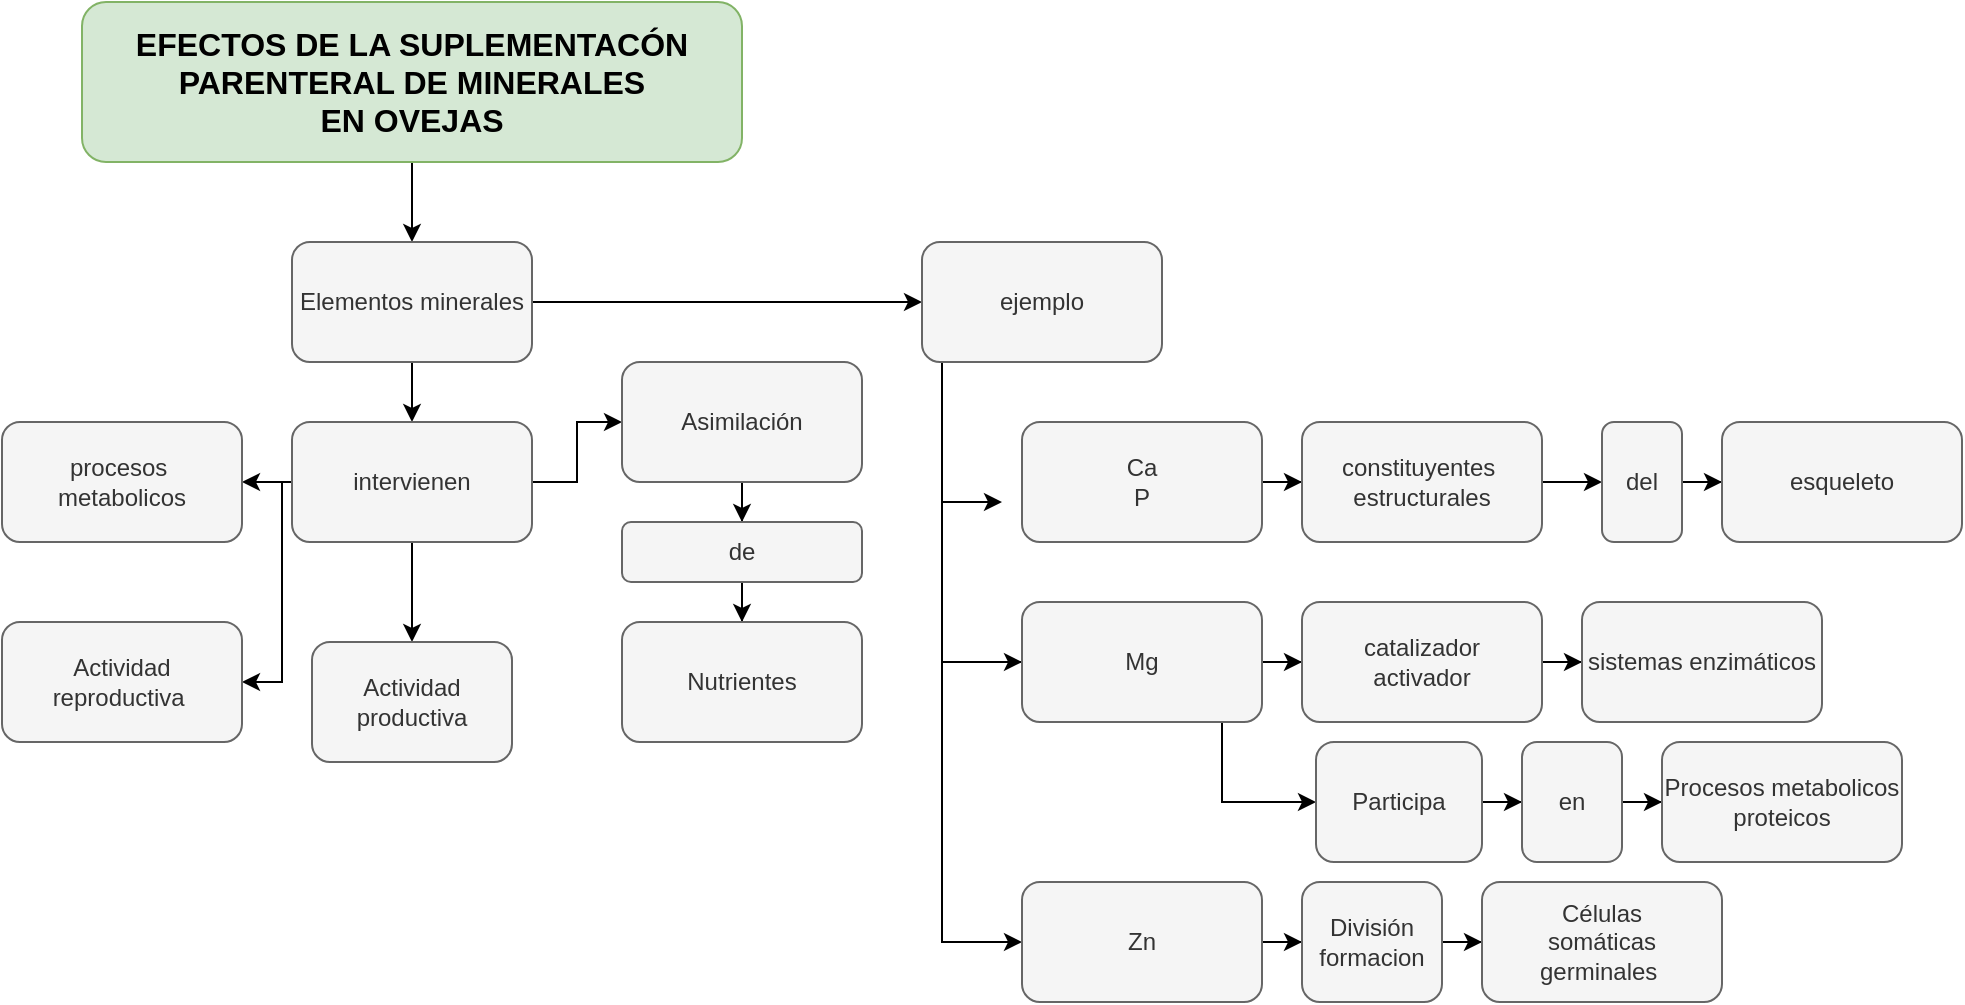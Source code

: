 <mxfile version="13.7.3" type="github">
  <diagram id="lT61E3lzWkeddvSnfBq3" name="Página-1">
    <mxGraphModel dx="868" dy="482" grid="1" gridSize="10" guides="1" tooltips="1" connect="1" arrows="1" fold="1" page="1" pageScale="1" pageWidth="827" pageHeight="1169" math="0" shadow="0">
      <root>
        <mxCell id="0" />
        <mxCell id="1" parent="0" />
        <mxCell id="2gfPZMOfzQ_g1YUWLq3s-4" value="" style="edgeStyle=orthogonalEdgeStyle;rounded=0;orthogonalLoop=1;jettySize=auto;html=1;" edge="1" parent="1" source="2gfPZMOfzQ_g1YUWLq3s-2" target="2gfPZMOfzQ_g1YUWLq3s-3">
          <mxGeometry relative="1" as="geometry" />
        </mxCell>
        <mxCell id="2gfPZMOfzQ_g1YUWLq3s-2" value="&lt;font style=&quot;font-size: 16px&quot;&gt;&lt;b&gt;EFECTOS DE LA SUPLEMENTACÓN PARENTERAL DE MINERALES EN&amp;nbsp;&lt;/b&gt;&lt;/font&gt;&lt;span style=&quot;font-size: 16px&quot;&gt;&lt;b&gt;OVEJAS&lt;/b&gt;&lt;/span&gt;" style="rounded=1;whiteSpace=wrap;html=1;fillColor=#d5e8d4;strokeColor=#82b366;" vertex="1" parent="1">
          <mxGeometry x="210" y="180" width="330" height="80" as="geometry" />
        </mxCell>
        <mxCell id="2gfPZMOfzQ_g1YUWLq3s-6" value="" style="edgeStyle=orthogonalEdgeStyle;rounded=0;orthogonalLoop=1;jettySize=auto;html=1;" edge="1" parent="1" source="2gfPZMOfzQ_g1YUWLq3s-3" target="2gfPZMOfzQ_g1YUWLq3s-5">
          <mxGeometry relative="1" as="geometry" />
        </mxCell>
        <mxCell id="2gfPZMOfzQ_g1YUWLq3s-22" value="" style="edgeStyle=orthogonalEdgeStyle;rounded=0;orthogonalLoop=1;jettySize=auto;html=1;" edge="1" parent="1" source="2gfPZMOfzQ_g1YUWLq3s-3" target="2gfPZMOfzQ_g1YUWLq3s-21">
          <mxGeometry relative="1" as="geometry" />
        </mxCell>
        <mxCell id="2gfPZMOfzQ_g1YUWLq3s-3" value="Elementos minerales" style="whiteSpace=wrap;html=1;rounded=1;fillColor=#f5f5f5;strokeColor=#666666;fontColor=#333333;" vertex="1" parent="1">
          <mxGeometry x="315" y="300" width="120" height="60" as="geometry" />
        </mxCell>
        <mxCell id="2gfPZMOfzQ_g1YUWLq3s-8" value="" style="edgeStyle=orthogonalEdgeStyle;rounded=0;orthogonalLoop=1;jettySize=auto;html=1;" edge="1" parent="1" source="2gfPZMOfzQ_g1YUWLq3s-5" target="2gfPZMOfzQ_g1YUWLq3s-7">
          <mxGeometry relative="1" as="geometry" />
        </mxCell>
        <mxCell id="2gfPZMOfzQ_g1YUWLq3s-11" value="" style="edgeStyle=orthogonalEdgeStyle;rounded=0;orthogonalLoop=1;jettySize=auto;html=1;" edge="1" parent="1" source="2gfPZMOfzQ_g1YUWLq3s-5" target="2gfPZMOfzQ_g1YUWLq3s-10">
          <mxGeometry relative="1" as="geometry">
            <Array as="points">
              <mxPoint x="310" y="420" />
              <mxPoint x="310" y="520" />
            </Array>
          </mxGeometry>
        </mxCell>
        <mxCell id="2gfPZMOfzQ_g1YUWLq3s-13" value="" style="edgeStyle=orthogonalEdgeStyle;rounded=0;orthogonalLoop=1;jettySize=auto;html=1;" edge="1" parent="1" source="2gfPZMOfzQ_g1YUWLq3s-5" target="2gfPZMOfzQ_g1YUWLq3s-12">
          <mxGeometry relative="1" as="geometry">
            <Array as="points">
              <mxPoint x="375" y="490" />
              <mxPoint x="375" y="490" />
            </Array>
          </mxGeometry>
        </mxCell>
        <mxCell id="2gfPZMOfzQ_g1YUWLq3s-15" value="" style="edgeStyle=orthogonalEdgeStyle;rounded=0;orthogonalLoop=1;jettySize=auto;html=1;" edge="1" parent="1" source="2gfPZMOfzQ_g1YUWLq3s-5" target="2gfPZMOfzQ_g1YUWLq3s-14">
          <mxGeometry relative="1" as="geometry" />
        </mxCell>
        <mxCell id="2gfPZMOfzQ_g1YUWLq3s-5" value="intervienen" style="whiteSpace=wrap;html=1;rounded=1;fontColor=#333333;strokeColor=#666666;fillColor=#f5f5f5;" vertex="1" parent="1">
          <mxGeometry x="315" y="390" width="120" height="60" as="geometry" />
        </mxCell>
        <mxCell id="2gfPZMOfzQ_g1YUWLq3s-7" value="procesos&amp;nbsp; metabolicos" style="whiteSpace=wrap;html=1;rounded=1;fontColor=#333333;strokeColor=#666666;fillColor=#f5f5f5;" vertex="1" parent="1">
          <mxGeometry x="170" y="390" width="120" height="60" as="geometry" />
        </mxCell>
        <mxCell id="2gfPZMOfzQ_g1YUWLq3s-10" value="Actividad reproductiva&amp;nbsp;" style="whiteSpace=wrap;html=1;rounded=1;fontColor=#333333;strokeColor=#666666;fillColor=#f5f5f5;" vertex="1" parent="1">
          <mxGeometry x="170" y="490" width="120" height="60" as="geometry" />
        </mxCell>
        <mxCell id="2gfPZMOfzQ_g1YUWLq3s-12" value="Actividad &lt;br&gt;productiva" style="whiteSpace=wrap;html=1;rounded=1;fontColor=#333333;strokeColor=#666666;fillColor=#f5f5f5;" vertex="1" parent="1">
          <mxGeometry x="325" y="500" width="100" height="60" as="geometry" />
        </mxCell>
        <mxCell id="2gfPZMOfzQ_g1YUWLq3s-17" value="" style="edgeStyle=orthogonalEdgeStyle;rounded=0;orthogonalLoop=1;jettySize=auto;html=1;" edge="1" parent="1" source="2gfPZMOfzQ_g1YUWLq3s-14" target="2gfPZMOfzQ_g1YUWLq3s-16">
          <mxGeometry relative="1" as="geometry" />
        </mxCell>
        <mxCell id="2gfPZMOfzQ_g1YUWLq3s-14" value="Asimilación" style="whiteSpace=wrap;html=1;rounded=1;fontColor=#333333;strokeColor=#666666;fillColor=#f5f5f5;" vertex="1" parent="1">
          <mxGeometry x="480" y="360" width="120" height="60" as="geometry" />
        </mxCell>
        <mxCell id="2gfPZMOfzQ_g1YUWLq3s-19" value="" style="edgeStyle=orthogonalEdgeStyle;rounded=0;orthogonalLoop=1;jettySize=auto;html=1;" edge="1" parent="1" source="2gfPZMOfzQ_g1YUWLq3s-16" target="2gfPZMOfzQ_g1YUWLq3s-18">
          <mxGeometry relative="1" as="geometry" />
        </mxCell>
        <mxCell id="2gfPZMOfzQ_g1YUWLq3s-16" value="de" style="whiteSpace=wrap;html=1;rounded=1;fontColor=#333333;strokeColor=#666666;fillColor=#f5f5f5;" vertex="1" parent="1">
          <mxGeometry x="480" y="440" width="120" height="30" as="geometry" />
        </mxCell>
        <mxCell id="2gfPZMOfzQ_g1YUWLq3s-18" value="Nutrientes" style="whiteSpace=wrap;html=1;rounded=1;fontColor=#333333;strokeColor=#666666;fillColor=#f5f5f5;" vertex="1" parent="1">
          <mxGeometry x="480" y="490" width="120" height="60" as="geometry" />
        </mxCell>
        <mxCell id="2gfPZMOfzQ_g1YUWLq3s-24" value="" style="edgeStyle=orthogonalEdgeStyle;rounded=0;orthogonalLoop=1;jettySize=auto;html=1;" edge="1" parent="1" source="2gfPZMOfzQ_g1YUWLq3s-21">
          <mxGeometry relative="1" as="geometry">
            <mxPoint x="670" y="430" as="targetPoint" />
            <Array as="points">
              <mxPoint x="640" y="430" />
            </Array>
          </mxGeometry>
        </mxCell>
        <mxCell id="2gfPZMOfzQ_g1YUWLq3s-21" value="ejemplo" style="whiteSpace=wrap;html=1;rounded=1;fontColor=#333333;strokeColor=#666666;fillColor=#f5f5f5;" vertex="1" parent="1">
          <mxGeometry x="630" y="300" width="120" height="60" as="geometry" />
        </mxCell>
        <mxCell id="2gfPZMOfzQ_g1YUWLq3s-26" value="" style="edgeStyle=orthogonalEdgeStyle;rounded=0;orthogonalLoop=1;jettySize=auto;html=1;" edge="1" parent="1" source="2gfPZMOfzQ_g1YUWLq3s-23" target="2gfPZMOfzQ_g1YUWLq3s-25">
          <mxGeometry relative="1" as="geometry" />
        </mxCell>
        <mxCell id="2gfPZMOfzQ_g1YUWLq3s-32" value="" style="edgeStyle=orthogonalEdgeStyle;rounded=0;orthogonalLoop=1;jettySize=auto;html=1;" edge="1" parent="1" target="2gfPZMOfzQ_g1YUWLq3s-31">
          <mxGeometry relative="1" as="geometry">
            <mxPoint x="650" y="430" as="sourcePoint" />
            <Array as="points">
              <mxPoint x="640" y="430" />
              <mxPoint x="640" y="510" />
            </Array>
          </mxGeometry>
        </mxCell>
        <mxCell id="2gfPZMOfzQ_g1YUWLq3s-23" value="Ca&lt;br&gt;P" style="whiteSpace=wrap;html=1;rounded=1;fontColor=#333333;strokeColor=#666666;fillColor=#f5f5f5;" vertex="1" parent="1">
          <mxGeometry x="680" y="390" width="120" height="60" as="geometry" />
        </mxCell>
        <mxCell id="2gfPZMOfzQ_g1YUWLq3s-28" value="" style="edgeStyle=orthogonalEdgeStyle;rounded=0;orthogonalLoop=1;jettySize=auto;html=1;" edge="1" parent="1" source="2gfPZMOfzQ_g1YUWLq3s-25" target="2gfPZMOfzQ_g1YUWLq3s-27">
          <mxGeometry relative="1" as="geometry" />
        </mxCell>
        <mxCell id="2gfPZMOfzQ_g1YUWLq3s-25" value="constituyentes&amp;nbsp;&lt;br&gt;estructurales" style="whiteSpace=wrap;html=1;rounded=1;fontColor=#333333;strokeColor=#666666;fillColor=#f5f5f5;" vertex="1" parent="1">
          <mxGeometry x="820" y="390" width="120" height="60" as="geometry" />
        </mxCell>
        <mxCell id="2gfPZMOfzQ_g1YUWLq3s-30" value="" style="edgeStyle=orthogonalEdgeStyle;rounded=0;orthogonalLoop=1;jettySize=auto;html=1;" edge="1" parent="1" source="2gfPZMOfzQ_g1YUWLq3s-27" target="2gfPZMOfzQ_g1YUWLq3s-29">
          <mxGeometry relative="1" as="geometry" />
        </mxCell>
        <mxCell id="2gfPZMOfzQ_g1YUWLq3s-27" value="del" style="whiteSpace=wrap;html=1;rounded=1;fontColor=#333333;strokeColor=#666666;fillColor=#f5f5f5;" vertex="1" parent="1">
          <mxGeometry x="970" y="390" width="40" height="60" as="geometry" />
        </mxCell>
        <mxCell id="2gfPZMOfzQ_g1YUWLq3s-29" value="esqueleto" style="whiteSpace=wrap;html=1;rounded=1;fontColor=#333333;strokeColor=#666666;fillColor=#f5f5f5;" vertex="1" parent="1">
          <mxGeometry x="1030" y="390" width="120" height="60" as="geometry" />
        </mxCell>
        <mxCell id="2gfPZMOfzQ_g1YUWLq3s-34" value="" style="edgeStyle=orthogonalEdgeStyle;rounded=0;orthogonalLoop=1;jettySize=auto;html=1;" edge="1" parent="1" source="2gfPZMOfzQ_g1YUWLq3s-31" target="2gfPZMOfzQ_g1YUWLq3s-33">
          <mxGeometry relative="1" as="geometry" />
        </mxCell>
        <mxCell id="2gfPZMOfzQ_g1YUWLq3s-38" value="" style="edgeStyle=orthogonalEdgeStyle;rounded=0;orthogonalLoop=1;jettySize=auto;html=1;" edge="1" parent="1" source="2gfPZMOfzQ_g1YUWLq3s-31" target="2gfPZMOfzQ_g1YUWLq3s-37">
          <mxGeometry relative="1" as="geometry">
            <Array as="points">
              <mxPoint x="780" y="580" />
            </Array>
          </mxGeometry>
        </mxCell>
        <mxCell id="2gfPZMOfzQ_g1YUWLq3s-44" value="" style="edgeStyle=orthogonalEdgeStyle;rounded=0;orthogonalLoop=1;jettySize=auto;html=1;" edge="1" parent="1" source="2gfPZMOfzQ_g1YUWLq3s-31" target="2gfPZMOfzQ_g1YUWLq3s-43">
          <mxGeometry relative="1" as="geometry">
            <Array as="points">
              <mxPoint x="640" y="510" />
              <mxPoint x="640" y="650" />
            </Array>
          </mxGeometry>
        </mxCell>
        <mxCell id="2gfPZMOfzQ_g1YUWLq3s-31" value="Mg" style="whiteSpace=wrap;html=1;rounded=1;fontColor=#333333;strokeColor=#666666;fillColor=#f5f5f5;" vertex="1" parent="1">
          <mxGeometry x="680" y="480" width="120" height="60" as="geometry" />
        </mxCell>
        <mxCell id="2gfPZMOfzQ_g1YUWLq3s-36" value="" style="edgeStyle=orthogonalEdgeStyle;rounded=0;orthogonalLoop=1;jettySize=auto;html=1;" edge="1" parent="1" source="2gfPZMOfzQ_g1YUWLq3s-33" target="2gfPZMOfzQ_g1YUWLq3s-35">
          <mxGeometry relative="1" as="geometry" />
        </mxCell>
        <mxCell id="2gfPZMOfzQ_g1YUWLq3s-33" value="catalizador&lt;br&gt;activador" style="whiteSpace=wrap;html=1;rounded=1;fontColor=#333333;strokeColor=#666666;fillColor=#f5f5f5;" vertex="1" parent="1">
          <mxGeometry x="820" y="480" width="120" height="60" as="geometry" />
        </mxCell>
        <mxCell id="2gfPZMOfzQ_g1YUWLq3s-35" value="sistemas enzimáticos" style="whiteSpace=wrap;html=1;rounded=1;fontColor=#333333;strokeColor=#666666;fillColor=#f5f5f5;" vertex="1" parent="1">
          <mxGeometry x="960" y="480" width="120" height="60" as="geometry" />
        </mxCell>
        <mxCell id="2gfPZMOfzQ_g1YUWLq3s-40" value="" style="edgeStyle=orthogonalEdgeStyle;rounded=0;orthogonalLoop=1;jettySize=auto;html=1;" edge="1" parent="1" source="2gfPZMOfzQ_g1YUWLq3s-37" target="2gfPZMOfzQ_g1YUWLq3s-39">
          <mxGeometry relative="1" as="geometry" />
        </mxCell>
        <mxCell id="2gfPZMOfzQ_g1YUWLq3s-37" value="Participa" style="whiteSpace=wrap;html=1;rounded=1;fontColor=#333333;strokeColor=#666666;fillColor=#f5f5f5;" vertex="1" parent="1">
          <mxGeometry x="827" y="550" width="83" height="60" as="geometry" />
        </mxCell>
        <mxCell id="2gfPZMOfzQ_g1YUWLq3s-42" value="" style="edgeStyle=orthogonalEdgeStyle;rounded=0;orthogonalLoop=1;jettySize=auto;html=1;" edge="1" parent="1" source="2gfPZMOfzQ_g1YUWLq3s-39" target="2gfPZMOfzQ_g1YUWLq3s-41">
          <mxGeometry relative="1" as="geometry" />
        </mxCell>
        <mxCell id="2gfPZMOfzQ_g1YUWLq3s-39" value="en" style="whiteSpace=wrap;html=1;rounded=1;fontColor=#333333;strokeColor=#666666;fillColor=#f5f5f5;" vertex="1" parent="1">
          <mxGeometry x="930" y="550" width="50" height="60" as="geometry" />
        </mxCell>
        <mxCell id="2gfPZMOfzQ_g1YUWLq3s-41" value="Procesos metabolicos&lt;br&gt;proteicos" style="whiteSpace=wrap;html=1;rounded=1;fontColor=#333333;strokeColor=#666666;fillColor=#f5f5f5;" vertex="1" parent="1">
          <mxGeometry x="1000" y="550" width="120" height="60" as="geometry" />
        </mxCell>
        <mxCell id="2gfPZMOfzQ_g1YUWLq3s-46" value="" style="edgeStyle=orthogonalEdgeStyle;rounded=0;orthogonalLoop=1;jettySize=auto;html=1;" edge="1" parent="1" source="2gfPZMOfzQ_g1YUWLq3s-43" target="2gfPZMOfzQ_g1YUWLq3s-45">
          <mxGeometry relative="1" as="geometry" />
        </mxCell>
        <mxCell id="2gfPZMOfzQ_g1YUWLq3s-43" value="Zn" style="whiteSpace=wrap;html=1;rounded=1;fontColor=#333333;strokeColor=#666666;fillColor=#f5f5f5;" vertex="1" parent="1">
          <mxGeometry x="680" y="620" width="120" height="60" as="geometry" />
        </mxCell>
        <mxCell id="2gfPZMOfzQ_g1YUWLq3s-48" value="" style="edgeStyle=orthogonalEdgeStyle;rounded=0;orthogonalLoop=1;jettySize=auto;html=1;" edge="1" parent="1" source="2gfPZMOfzQ_g1YUWLq3s-45" target="2gfPZMOfzQ_g1YUWLq3s-47">
          <mxGeometry relative="1" as="geometry" />
        </mxCell>
        <mxCell id="2gfPZMOfzQ_g1YUWLq3s-45" value="División&lt;br&gt;formacion" style="whiteSpace=wrap;html=1;rounded=1;fontColor=#333333;strokeColor=#666666;fillColor=#f5f5f5;" vertex="1" parent="1">
          <mxGeometry x="820" y="620" width="70" height="60" as="geometry" />
        </mxCell>
        <mxCell id="2gfPZMOfzQ_g1YUWLq3s-47" value="Células&lt;br&gt;somáticas&lt;br&gt;germinales&amp;nbsp;" style="whiteSpace=wrap;html=1;rounded=1;fontColor=#333333;strokeColor=#666666;fillColor=#f5f5f5;" vertex="1" parent="1">
          <mxGeometry x="910" y="620" width="120" height="60" as="geometry" />
        </mxCell>
      </root>
    </mxGraphModel>
  </diagram>
</mxfile>
